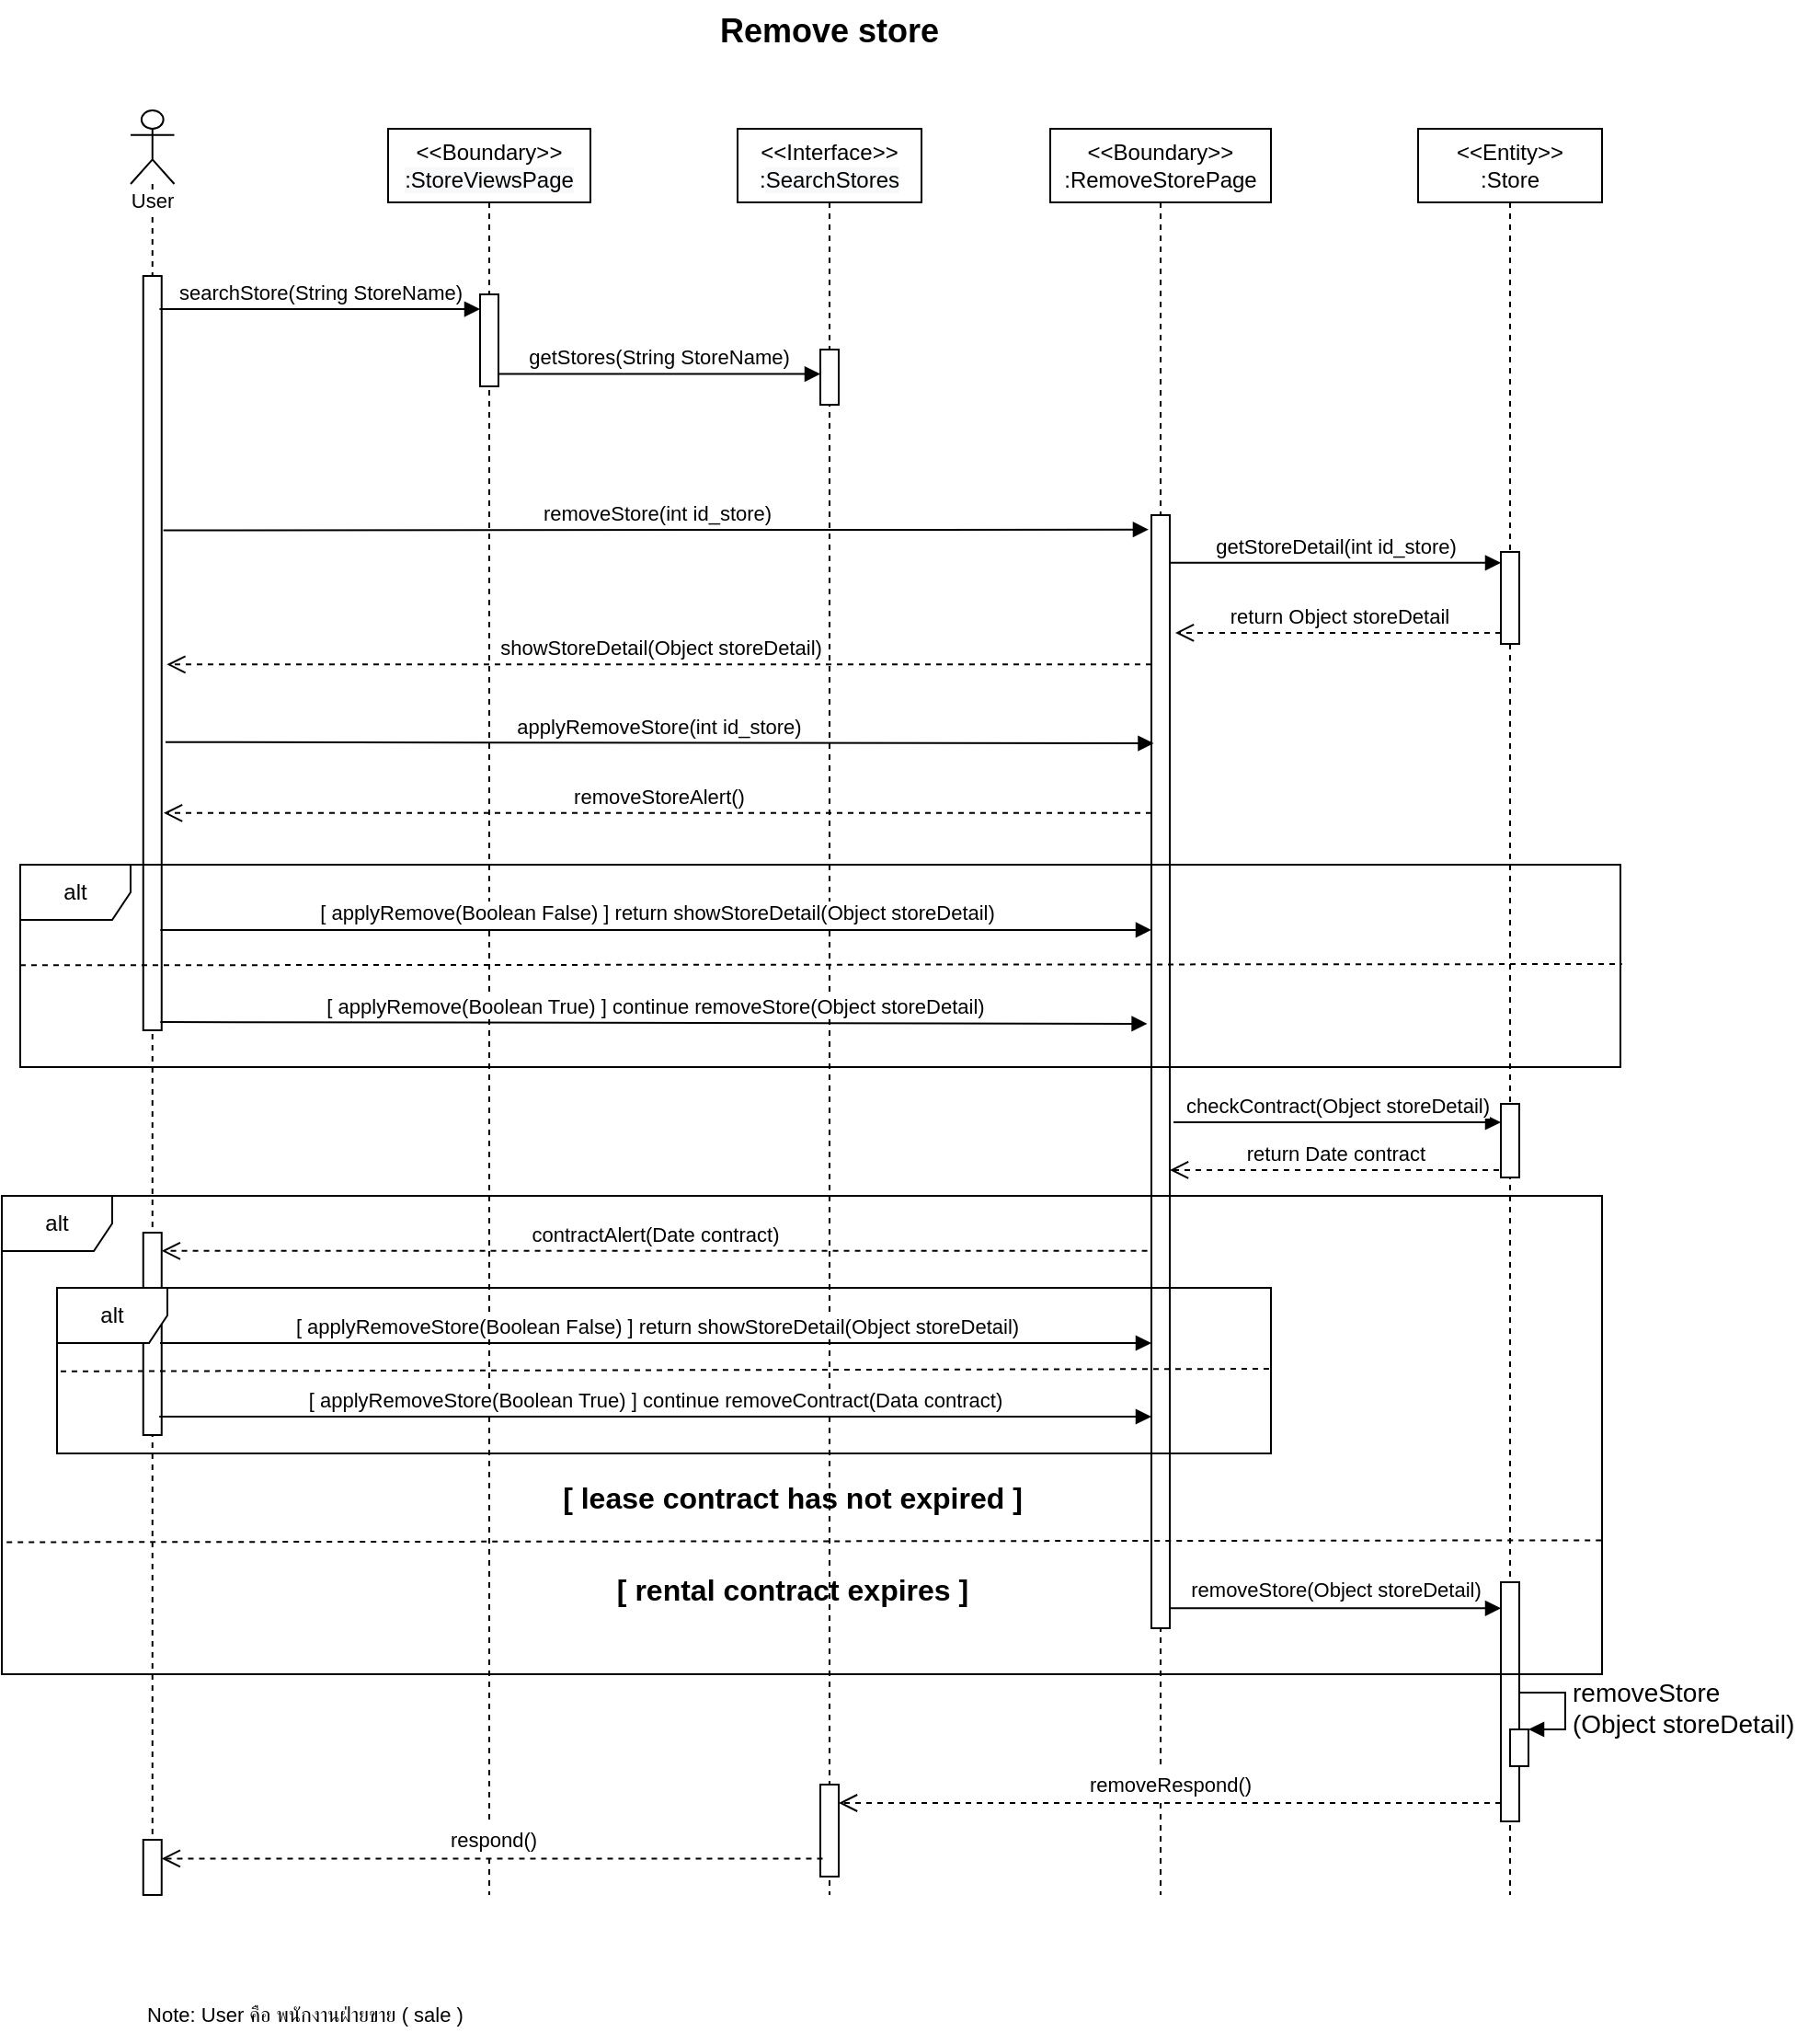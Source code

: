 <mxfile version="13.1.3" type="device"><diagram name="Page-1" id="9361dd3d-8414-5efd-6122-117bd74ce7a7"><mxGraphModel dx="1146" dy="526" grid="1" gridSize="10" guides="1" tooltips="1" connect="1" arrows="1" fold="1" page="0" pageScale="1.5" pageWidth="826" pageHeight="1169" background="#ffffff" math="0" shadow="0"><root><mxCell id="0"/><mxCell id="1" parent="0"/><mxCell id="Pf2v0oM5bCcaTJmuUC4g-71" value="&amp;lt;&amp;lt;Boundary&amp;gt;&amp;gt;&lt;br&gt;&lt;span style=&quot;background-color: rgb(248 , 249 , 250)&quot;&gt;:StoreViewsPage&lt;/span&gt;" style="shape=umlLifeline;perimeter=lifelinePerimeter;whiteSpace=wrap;html=1;container=1;collapsible=0;recursiveResize=0;outlineConnect=0;" parent="1" vertex="1"><mxGeometry x="260" y="100" width="110" height="960" as="geometry"/></mxCell><mxCell id="Pf2v0oM5bCcaTJmuUC4g-72" value="" style="html=1;points=[];perimeter=orthogonalPerimeter;strokeWidth=1;fontSize=11;" parent="Pf2v0oM5bCcaTJmuUC4g-71" vertex="1"><mxGeometry x="50" y="90" width="10" height="50" as="geometry"/></mxCell><mxCell id="nl7NybaoY2vDwy2JE5CX-76" value="&amp;lt;&amp;lt;Entity&amp;gt;&amp;gt;&lt;br&gt;:Store" style="shape=umlLifeline;perimeter=lifelinePerimeter;whiteSpace=wrap;html=1;container=1;collapsible=0;recursiveResize=0;outlineConnect=0;" parent="1" vertex="1"><mxGeometry x="820" y="100" width="100" height="960" as="geometry"/></mxCell><mxCell id="_1J624QqND0I23MExrIg-80" value="" style="html=1;points=[];perimeter=orthogonalPerimeter;" parent="nl7NybaoY2vDwy2JE5CX-76" vertex="1"><mxGeometry x="45" y="530" width="10" height="40" as="geometry"/></mxCell><mxCell id="_1J624QqND0I23MExrIg-81" value="" style="html=1;points=[];perimeter=orthogonalPerimeter;fontSize=16;" parent="nl7NybaoY2vDwy2JE5CX-76" vertex="1"><mxGeometry x="45" y="790" width="10" height="130" as="geometry"/></mxCell><mxCell id="nl7NybaoY2vDwy2JE5CX-74" value="&amp;lt;&amp;lt;Boundary&amp;gt;&amp;gt;&lt;br&gt;:RemoveStorePage" style="shape=umlLifeline;perimeter=lifelinePerimeter;whiteSpace=wrap;html=1;container=1;collapsible=0;recursiveResize=0;outlineConnect=0;" parent="1" vertex="1"><mxGeometry x="620" y="100" width="120" height="960" as="geometry"/></mxCell><mxCell id="_1J624QqND0I23MExrIg-71" value="" style="html=1;points=[];perimeter=orthogonalPerimeter;strokeWidth=1;fontSize=11;" parent="nl7NybaoY2vDwy2JE5CX-74" vertex="1"><mxGeometry x="55" y="210" width="10" height="605" as="geometry"/></mxCell><mxCell id="nl7NybaoY2vDwy2JE5CX-71" value="&amp;lt;&amp;lt;Interface&amp;gt;&amp;gt;&lt;br&gt;:&lt;span style=&quot;background-color: rgb(248 , 249 , 250)&quot;&gt;SearchStores&lt;/span&gt;" style="shape=umlLifeline;perimeter=lifelinePerimeter;whiteSpace=wrap;html=1;container=1;collapsible=0;recursiveResize=0;outlineConnect=0;" parent="1" vertex="1"><mxGeometry x="450" y="100" width="100" height="960" as="geometry"/></mxCell><mxCell id="_1J624QqND0I23MExrIg-72" value="" style="html=1;points=[];perimeter=orthogonalPerimeter;strokeWidth=1;fontSize=11;" parent="nl7NybaoY2vDwy2JE5CX-71" vertex="1"><mxGeometry x="45" y="120" width="10" height="30" as="geometry"/></mxCell><mxCell id="_1J624QqND0I23MExrIg-73" value="" style="html=1;points=[];perimeter=orthogonalPerimeter;fontSize=16;" parent="nl7NybaoY2vDwy2JE5CX-71" vertex="1"><mxGeometry x="45" y="900" width="10" height="50" as="geometry"/></mxCell><mxCell id="2GQ-ZTos0BSy2MewQahr-107" value="User" style="shape=umlLifeline;participant=umlActor;perimeter=lifelinePerimeter;whiteSpace=wrap;html=1;container=1;collapsible=0;recursiveResize=0;verticalAlign=top;spacingTop=36;labelBackgroundColor=#ffffff;outlineConnect=0;strokeWidth=1;fontSize=11;size=40;" parent="1" vertex="1"><mxGeometry x="120.01" y="90" width="23.75" height="970" as="geometry"/></mxCell><mxCell id="2GQ-ZTos0BSy2MewQahr-140" value="" style="html=1;points=[];perimeter=orthogonalPerimeter;strokeWidth=1;fontSize=11;" parent="2GQ-ZTos0BSy2MewQahr-107" vertex="1"><mxGeometry x="6.87" y="90" width="10" height="410" as="geometry"/></mxCell><mxCell id="b2U2Kgd65nSLfZk8RA93-90" value="" style="html=1;points=[];perimeter=orthogonalPerimeter;" parent="2GQ-ZTos0BSy2MewQahr-107" vertex="1"><mxGeometry x="6.87" y="610" width="10" height="110" as="geometry"/></mxCell><mxCell id="b2U2Kgd65nSLfZk8RA93-113" value="" style="html=1;points=[];perimeter=orthogonalPerimeter;fontSize=16;" parent="2GQ-ZTos0BSy2MewQahr-107" vertex="1"><mxGeometry x="6.87" y="940" width="10" height="30" as="geometry"/></mxCell><mxCell id="71" value="Remove store" style="rounded=1;fontStyle=1;fillColor=none;strokeColor=none;fontSize=18;strokeWidth=1;" parent="1" vertex="1"><mxGeometry x="425" y="30" width="150" height="30" as="geometry"/></mxCell><mxCell id="2GQ-ZTos0BSy2MewQahr-104" value="searchStore(String StoreName)" style="html=1;verticalAlign=bottom;endArrow=block;fontSize=11;exitX=0.883;exitY=0.044;exitDx=0;exitDy=0;exitPerimeter=0;" parent="1" edge="1" target="Pf2v0oM5bCcaTJmuUC4g-72" source="2GQ-ZTos0BSy2MewQahr-140"><mxGeometry width="80" relative="1" as="geometry"><mxPoint x="137.5" y="190" as="sourcePoint"/><mxPoint x="310" y="190" as="targetPoint"/><mxPoint as="offset"/></mxGeometry></mxCell><mxCell id="2GQ-ZTos0BSy2MewQahr-123" value="&lt;span style=&quot;text-align: left&quot;&gt;Note: User คือ พนักงานฝ่ายขาย ( sale )&lt;/span&gt;" style="text;html=1;strokeColor=none;fillColor=none;align=center;verticalAlign=middle;whiteSpace=wrap;rounded=0;fontSize=11;" parent="1" vertex="1"><mxGeometry x="120.01" y="1110" width="189.99" height="30" as="geometry"/></mxCell><mxCell id="2GQ-ZTos0BSy2MewQahr-132" value="getStoreDetail(int id_store)" style="html=1;verticalAlign=bottom;endArrow=block;fontSize=11;exitX=1;exitY=0.144;exitDx=0;exitDy=0;exitPerimeter=0;" parent="1" edge="1"><mxGeometry width="80" relative="1" as="geometry"><mxPoint x="685" y="335.92" as="sourcePoint"/><mxPoint x="865" y="335.92" as="targetPoint"/></mxGeometry></mxCell><mxCell id="2GQ-ZTos0BSy2MewQahr-139" value="return Object storeDetail" style="html=1;verticalAlign=bottom;endArrow=open;dashed=1;endSize=8;fontSize=11;entryX=1.3;entryY=0.114;entryDx=0;entryDy=0;entryPerimeter=0;" parent="1" edge="1"><mxGeometry relative="1" as="geometry"><mxPoint x="865" y="373.97" as="sourcePoint"/><mxPoint x="688" y="373.97" as="targetPoint"/></mxGeometry></mxCell><mxCell id="EVjopq9Wj-FyAS9VIhYw-76" value="" style="endArrow=none;dashed=1;html=1;exitX=0;exitY=0.497;exitDx=0;exitDy=0;exitPerimeter=0;entryX=1.001;entryY=0.491;entryDx=0;entryDy=0;entryPerimeter=0;" parent="1" source="EVjopq9Wj-FyAS9VIhYw-74" target="EVjopq9Wj-FyAS9VIhYw-74" edge="1"><mxGeometry width="50" height="50" relative="1" as="geometry"><mxPoint x="380" y="500" as="sourcePoint"/><mxPoint x="430" y="450" as="targetPoint"/></mxGeometry></mxCell><mxCell id="b2U2Kgd65nSLfZk8RA93-77" value="[ applyRemove(Boolean False) ] return showStoreDetail(Object&amp;nbsp;storeDetail)" style="html=1;verticalAlign=bottom;endArrow=block;exitX=0.929;exitY=0.867;exitDx=0;exitDy=0;exitPerimeter=0;" parent="1" source="2GQ-ZTos0BSy2MewQahr-140" target="_1J624QqND0I23MExrIg-71" edge="1"><mxGeometry width="80" relative="1" as="geometry"><mxPoint x="180" y="540" as="sourcePoint"/><mxPoint x="525" y="535.47" as="targetPoint"/></mxGeometry></mxCell><mxCell id="b2U2Kgd65nSLfZk8RA93-78" value="[ applyRemove(Boolean True)&amp;nbsp;] continue removeStore(Object&amp;nbsp;storeDetail)" style="html=1;verticalAlign=bottom;endArrow=block;exitX=0.929;exitY=0.989;exitDx=0;exitDy=0;exitPerimeter=0;entryX=-0.221;entryY=0.457;entryDx=0;entryDy=0;entryPerimeter=0;" parent="1" source="2GQ-ZTos0BSy2MewQahr-140" target="_1J624QqND0I23MExrIg-71" edge="1"><mxGeometry width="80" relative="1" as="geometry"><mxPoint x="190" y="580" as="sourcePoint"/><mxPoint x="525" y="585.49" as="targetPoint"/></mxGeometry></mxCell><mxCell id="b2U2Kgd65nSLfZk8RA93-80" value="checkContract(Object&amp;nbsp;storeDetail)" style="html=1;verticalAlign=bottom;endArrow=block;" parent="1" edge="1"><mxGeometry width="80" relative="1" as="geometry"><mxPoint x="687" y="640" as="sourcePoint"/><mxPoint x="865" y="640" as="targetPoint"/></mxGeometry></mxCell><mxCell id="b2U2Kgd65nSLfZk8RA93-88" value="return Date contract" style="html=1;verticalAlign=bottom;endArrow=open;dashed=1;endSize=8;exitX=-0.1;exitY=0.514;exitDx=0;exitDy=0;exitPerimeter=0;" parent="1" edge="1"><mxGeometry relative="1" as="geometry"><mxPoint x="864" y="665.98" as="sourcePoint"/><mxPoint x="685" y="665.98" as="targetPoint"/></mxGeometry></mxCell><mxCell id="b2U2Kgd65nSLfZk8RA93-89" value="contractAlert(Date contract)" style="html=1;verticalAlign=bottom;endArrow=open;dashed=1;endSize=8;exitX=-0.221;exitY=0.661;exitDx=0;exitDy=0;exitPerimeter=0;" parent="1" source="_1J624QqND0I23MExrIg-71" target="b2U2Kgd65nSLfZk8RA93-90" edge="1"><mxGeometry relative="1" as="geometry"><mxPoint x="521" y="710" as="sourcePoint"/><mxPoint x="350" y="700" as="targetPoint"/></mxGeometry></mxCell><mxCell id="b2U2Kgd65nSLfZk8RA93-92" value="[ applyRemoveStore(Boolean False) ] return showStoreDetail(Object&amp;nbsp;storeDetail)" style="html=1;verticalAlign=bottom;endArrow=block;" parent="1" target="_1J624QqND0I23MExrIg-71" edge="1"><mxGeometry width="80" relative="1" as="geometry"><mxPoint x="136" y="760" as="sourcePoint"/><mxPoint x="524.41" y="760" as="targetPoint"/></mxGeometry></mxCell><mxCell id="b2U2Kgd65nSLfZk8RA93-93" value="[ applyRemoveStore(Boolean True)&amp;nbsp;] continue removeContract(Data contract)" style="html=1;verticalAlign=bottom;endArrow=block;exitX=0.929;exitY=0.989;exitDx=0;exitDy=0;exitPerimeter=0;" parent="1" target="_1J624QqND0I23MExrIg-71" edge="1"><mxGeometry width="80" relative="1" as="geometry"><mxPoint x="135.58" y="800" as="sourcePoint"/><mxPoint x="524.41" y="800" as="targetPoint"/></mxGeometry></mxCell><mxCell id="b2U2Kgd65nSLfZk8RA93-94" value="" style="endArrow=none;dashed=1;html=1;exitX=0.003;exitY=0.504;exitDx=0;exitDy=0;exitPerimeter=0;entryX=1.003;entryY=0.489;entryDx=0;entryDy=0;entryPerimeter=0;" parent="1" source="b2U2Kgd65nSLfZk8RA93-91" target="b2U2Kgd65nSLfZk8RA93-91" edge="1"><mxGeometry width="50" height="50" relative="1" as="geometry"><mxPoint x="89.33" y="775.16" as="sourcePoint"/><mxPoint x="760.0" y="774.5" as="targetPoint"/></mxGeometry></mxCell><mxCell id="b2U2Kgd65nSLfZk8RA93-99" value="&lt;font style=&quot;font-size: 11px&quot;&gt;removeStore(&lt;span&gt;Object&lt;/span&gt;&lt;span&gt;&amp;nbsp;&lt;/span&gt;&lt;span&gt;storeDetail&lt;/span&gt;)&lt;/font&gt;" style="html=1;verticalAlign=bottom;endArrow=block;fontSize=16;entryX=0;entryY=0.109;entryDx=0;entryDy=0;entryPerimeter=0;" parent="1" edge="1"><mxGeometry width="80" relative="1" as="geometry"><mxPoint x="685" y="904.17" as="sourcePoint"/><mxPoint x="865" y="904.17" as="targetPoint"/></mxGeometry></mxCell><mxCell id="b2U2Kgd65nSLfZk8RA93-101" value="" style="endArrow=none;dashed=1;html=1;fontSize=16;exitX=0.003;exitY=0.724;exitDx=0;exitDy=0;exitPerimeter=0;entryX=1.001;entryY=0.72;entryDx=0;entryDy=0;entryPerimeter=0;" parent="1" source="vqb-6XspEyYubwcF2l_H-71" target="vqb-6XspEyYubwcF2l_H-71" edge="1"><mxGeometry width="50" height="50" relative="1" as="geometry"><mxPoint x="25" y="870" as="sourcePoint"/><mxPoint x="826" y="870" as="targetPoint"/></mxGeometry></mxCell><mxCell id="b2U2Kgd65nSLfZk8RA93-109" value="&lt;span style=&quot;font-size: 11px&quot;&gt;removeRespond()&lt;/span&gt;" style="html=1;verticalAlign=bottom;endArrow=open;dashed=1;endSize=8;fontSize=16;" parent="1" target="_1J624QqND0I23MExrIg-73" edge="1"><mxGeometry relative="1" as="geometry"><mxPoint x="865" y="1010" as="sourcePoint"/><mxPoint x="485" y="1010" as="targetPoint"/><Array as="points"><mxPoint x="580" y="1010"/></Array></mxGeometry></mxCell><mxCell id="b2U2Kgd65nSLfZk8RA93-114" value="&lt;span style=&quot;font-size: 11px&quot;&gt;respond()&lt;/span&gt;" style="html=1;verticalAlign=bottom;endArrow=open;dashed=1;endSize=8;fontSize=16;exitX=0.124;exitY=0.804;exitDx=0;exitDy=0;exitPerimeter=0;" parent="1" source="_1J624QqND0I23MExrIg-73" target="b2U2Kgd65nSLfZk8RA93-113" edge="1"><mxGeometry relative="1" as="geometry"><mxPoint x="320.18" y="1039.7" as="sourcePoint"/><mxPoint x="210" y="1040" as="targetPoint"/></mxGeometry></mxCell><mxCell id="_1J624QqND0I23MExrIg-83" value="" style="html=1;points=[];perimeter=orthogonalPerimeter;labelBackgroundColor=#ffffff;" parent="1" vertex="1"><mxGeometry x="870" y="970" width="10" height="20" as="geometry"/></mxCell><mxCell id="_1J624QqND0I23MExrIg-84" value="&lt;font style=&quot;font-size: 14px&quot;&gt;removeStore&lt;br&gt;(&lt;span style=&quot;text-align: center&quot;&gt;Object&lt;/span&gt;&lt;span style=&quot;text-align: center&quot;&gt;&amp;nbsp;&lt;/span&gt;&lt;span style=&quot;text-align: center&quot;&gt;storeDetail&lt;/span&gt;)&lt;/font&gt;" style="edgeStyle=orthogonalEdgeStyle;html=1;align=left;spacingLeft=2;endArrow=block;rounded=0;entryX=1;entryY=0;" parent="1" target="_1J624QqND0I23MExrIg-83" edge="1"><mxGeometry relative="1" as="geometry"><mxPoint x="875" y="950" as="sourcePoint"/><Array as="points"><mxPoint x="900" y="950"/></Array></mxGeometry></mxCell><mxCell id="2GQ-ZTos0BSy2MewQahr-126" value="removeStore(int id_store)" style="html=1;verticalAlign=bottom;endArrow=block;fontSize=11;exitX=1.095;exitY=0.553;exitDx=0;exitDy=0;exitPerimeter=0;entryX=-0.152;entryY=0.013;entryDx=0;entryDy=0;entryPerimeter=0;" parent="1" target="_1J624QqND0I23MExrIg-71" edge="1"><mxGeometry width="80" relative="1" as="geometry"><mxPoint x="137.83" y="318.25" as="sourcePoint"/><mxPoint x="670" y="318" as="targetPoint"/></mxGeometry></mxCell><mxCell id="2GQ-ZTos0BSy2MewQahr-127" value="showStoreDetail(Object&amp;nbsp;storeDetail)" style="html=1;verticalAlign=bottom;endArrow=open;dashed=1;endSize=8;fontSize=11;entryX=1.281;entryY=0.515;entryDx=0;entryDy=0;entryPerimeter=0;" parent="1" source="_1J624QqND0I23MExrIg-71" target="2GQ-ZTos0BSy2MewQahr-140" edge="1"><mxGeometry relative="1" as="geometry"><mxPoint x="523.5" y="400.0" as="sourcePoint"/><mxPoint x="136.5" y="400" as="targetPoint"/></mxGeometry></mxCell><mxCell id="b2U2Kgd65nSLfZk8RA93-75" value="applyRemoveStore(int id_store)" style="html=1;verticalAlign=bottom;endArrow=block;exitX=1.212;exitY=0.618;exitDx=0;exitDy=0;exitPerimeter=0;entryX=0.124;entryY=0.205;entryDx=0;entryDy=0;entryPerimeter=0;" parent="1" source="2GQ-ZTos0BSy2MewQahr-140" target="_1J624QqND0I23MExrIg-71" edge="1"><mxGeometry width="80" relative="1" as="geometry"><mxPoint x="150" y="460" as="sourcePoint"/><mxPoint x="670" y="433" as="targetPoint"/></mxGeometry></mxCell><mxCell id="b2U2Kgd65nSLfZk8RA93-76" value="removeStoreAlert()" style="html=1;verticalAlign=bottom;endArrow=open;dashed=1;endSize=8;fontSize=11;entryX=1.112;entryY=0.712;entryDx=0;entryDy=0;entryPerimeter=0;" parent="1" source="_1J624QqND0I23MExrIg-71" target="2GQ-ZTos0BSy2MewQahr-140" edge="1"><mxGeometry relative="1" as="geometry"><mxPoint x="522" y="473.19" as="sourcePoint"/><mxPoint x="136.5" y="460" as="targetPoint"/></mxGeometry></mxCell><mxCell id="_1J624QqND0I23MExrIg-79" value="" style="html=1;points=[];perimeter=orthogonalPerimeter;strokeWidth=1;fontSize=11;" parent="1" vertex="1"><mxGeometry x="865" y="330" width="10" height="50" as="geometry"/></mxCell><mxCell id="b2U2Kgd65nSLfZk8RA93-96" value="[ lease contract has not expired ]" style="text;align=center;fontStyle=1;verticalAlign=middle;spacingLeft=3;spacingRight=3;strokeColor=none;rotatable=0;points=[[0,0.5],[1,0.5]];portConstraint=eastwest;fontSize=16;" parent="1" vertex="1"><mxGeometry x="440" y="830" width="80" height="26" as="geometry"/></mxCell><mxCell id="b2U2Kgd65nSLfZk8RA93-97" value="[ rental contract expires ]" style="text;align=center;fontStyle=1;verticalAlign=middle;spacingLeft=3;spacingRight=3;strokeColor=none;rotatable=0;points=[[0,0.5],[1,0.5]];portConstraint=eastwest;fontSize=16;" parent="1" vertex="1"><mxGeometry x="440" y="880" width="80" height="26" as="geometry"/></mxCell><mxCell id="Pf2v0oM5bCcaTJmuUC4g-73" value="getStores(String StoreName)" style="html=1;verticalAlign=bottom;endArrow=block;exitX=0.971;exitY=0.866;exitDx=0;exitDy=0;exitPerimeter=0;" parent="1" target="_1J624QqND0I23MExrIg-72" edge="1" source="Pf2v0oM5bCcaTJmuUC4g-72"><mxGeometry width="80" relative="1" as="geometry"><mxPoint x="322" y="215" as="sourcePoint"/><mxPoint x="470" y="210" as="targetPoint"/></mxGeometry></mxCell><mxCell id="vqb-6XspEyYubwcF2l_H-71" value="alt" style="shape=umlFrame;whiteSpace=wrap;html=1;" parent="1" vertex="1"><mxGeometry x="50" y="680" width="870" height="260" as="geometry"/></mxCell><mxCell id="EVjopq9Wj-FyAS9VIhYw-74" value="alt" style="shape=umlFrame;whiteSpace=wrap;html=1;" parent="1" vertex="1"><mxGeometry x="60" y="500" width="870" height="110" as="geometry"/></mxCell><mxCell id="b2U2Kgd65nSLfZk8RA93-91" value="alt" style="shape=umlFrame;whiteSpace=wrap;html=1;" parent="1" vertex="1"><mxGeometry x="80" y="730" width="660" height="90" as="geometry"/></mxCell></root></mxGraphModel></diagram></mxfile>